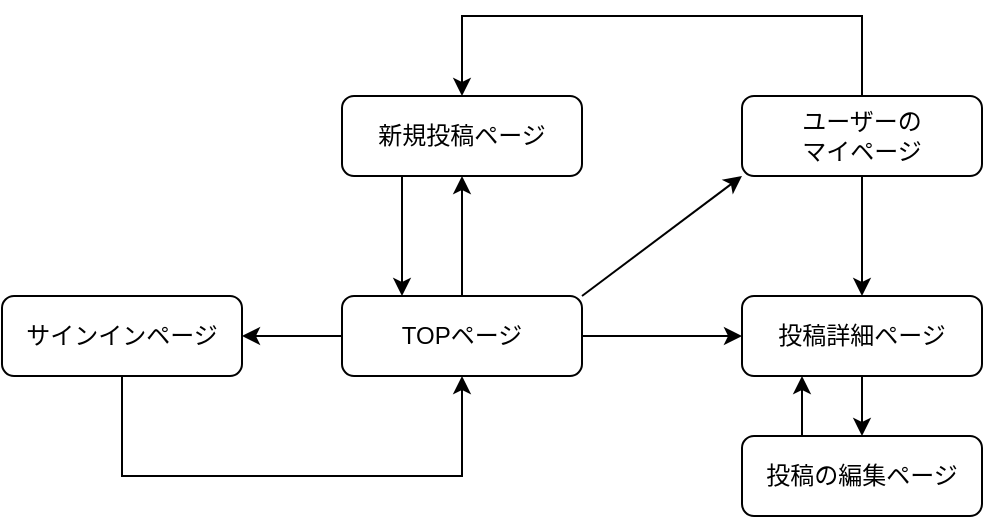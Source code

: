 <mxfile version="13.9.1" type="github"><diagram id="O86yYPd9in7EFKKt68wJ" name="Page-1"><mxGraphModel dx="528" dy="490" grid="1" gridSize="10" guides="1" tooltips="1" connect="1" arrows="1" fold="1" page="1" pageScale="1" pageWidth="827" pageHeight="1169" math="0" shadow="0"><root><mxCell id="0"/><mxCell id="1" parent="0"/><mxCell id="VhhajVRdx0y6rinKYNHM-5" value="" style="edgeStyle=orthogonalEdgeStyle;rounded=0;orthogonalLoop=1;jettySize=auto;html=1;entryX=1;entryY=0.5;entryDx=0;entryDy=0;" edge="1" parent="1" source="VhhajVRdx0y6rinKYNHM-1" target="VhhajVRdx0y6rinKYNHM-4"><mxGeometry relative="1" as="geometry"><mxPoint x="170" y="240" as="targetPoint"/></mxGeometry></mxCell><mxCell id="VhhajVRdx0y6rinKYNHM-11" value="" style="edgeStyle=orthogonalEdgeStyle;rounded=0;orthogonalLoop=1;jettySize=auto;html=1;" edge="1" parent="1" source="VhhajVRdx0y6rinKYNHM-1"><mxGeometry relative="1" as="geometry"><mxPoint x="270" y="160" as="targetPoint"/></mxGeometry></mxCell><mxCell id="VhhajVRdx0y6rinKYNHM-23" value="" style="edgeStyle=orthogonalEdgeStyle;rounded=0;orthogonalLoop=1;jettySize=auto;html=1;startSize=0;endSize=6;" edge="1" parent="1" source="VhhajVRdx0y6rinKYNHM-1" target="VhhajVRdx0y6rinKYNHM-22"><mxGeometry relative="1" as="geometry"/></mxCell><mxCell id="VhhajVRdx0y6rinKYNHM-1" value="&lt;font style=&quot;vertical-align: inherit&quot;&gt;&lt;font style=&quot;vertical-align: inherit&quot;&gt;TOPページ&lt;/font&gt;&lt;/font&gt;" style="rounded=1;whiteSpace=wrap;html=1;" vertex="1" parent="1"><mxGeometry x="210" y="220" width="120" height="40" as="geometry"/></mxCell><mxCell id="VhhajVRdx0y6rinKYNHM-9" style="edgeStyle=orthogonalEdgeStyle;rounded=0;orthogonalLoop=1;jettySize=auto;html=1;exitX=0.5;exitY=1;exitDx=0;exitDy=0;entryX=0.5;entryY=1;entryDx=0;entryDy=0;" edge="1" parent="1" source="VhhajVRdx0y6rinKYNHM-4" target="VhhajVRdx0y6rinKYNHM-1"><mxGeometry relative="1" as="geometry"><mxPoint x="280" y="210" as="targetPoint"/><Array as="points"><mxPoint x="100" y="310"/><mxPoint x="270" y="310"/></Array></mxGeometry></mxCell><mxCell id="VhhajVRdx0y6rinKYNHM-4" value="&lt;font style=&quot;vertical-align: inherit&quot;&gt;&lt;font style=&quot;vertical-align: inherit&quot;&gt;&lt;font style=&quot;vertical-align: inherit&quot;&gt;&lt;font style=&quot;vertical-align: inherit&quot;&gt;サインインページ&lt;/font&gt;&lt;/font&gt;&lt;/font&gt;&lt;/font&gt;" style="rounded=1;whiteSpace=wrap;html=1;" vertex="1" parent="1"><mxGeometry x="40" y="220" width="120" height="40" as="geometry"/></mxCell><mxCell id="VhhajVRdx0y6rinKYNHM-10" value="&lt;font style=&quot;vertical-align: inherit&quot;&gt;&lt;font style=&quot;vertical-align: inherit&quot;&gt;&lt;font style=&quot;vertical-align: inherit&quot;&gt;&lt;font style=&quot;vertical-align: inherit&quot;&gt;新規投稿ページ&lt;/font&gt;&lt;/font&gt;&lt;/font&gt;&lt;/font&gt;" style="rounded=1;whiteSpace=wrap;html=1;" vertex="1" parent="1"><mxGeometry x="210" y="120" width="120" height="40" as="geometry"/></mxCell><mxCell id="VhhajVRdx0y6rinKYNHM-16" value="" style="endArrow=classic;html=1;entryX=0.25;entryY=0;entryDx=0;entryDy=0;" edge="1" parent="1" target="VhhajVRdx0y6rinKYNHM-1"><mxGeometry width="50" height="50" relative="1" as="geometry"><mxPoint x="240" y="160" as="sourcePoint"/><mxPoint x="190" y="140" as="targetPoint"/></mxGeometry></mxCell><mxCell id="VhhajVRdx0y6rinKYNHM-21" style="edgeStyle=orthogonalEdgeStyle;rounded=0;orthogonalLoop=1;jettySize=auto;html=1;exitX=0.25;exitY=0;exitDx=0;exitDy=0;entryX=0.5;entryY=0;entryDx=0;entryDy=0;startSize=0;endSize=6;" edge="1" parent="1" source="VhhajVRdx0y6rinKYNHM-17" target="VhhajVRdx0y6rinKYNHM-10"><mxGeometry relative="1" as="geometry"><Array as="points"><mxPoint x="470" y="120"/><mxPoint x="470" y="80"/><mxPoint x="270" y="80"/></Array></mxGeometry></mxCell><mxCell id="VhhajVRdx0y6rinKYNHM-17" value="&lt;font style=&quot;vertical-align: inherit&quot;&gt;&lt;font style=&quot;vertical-align: inherit&quot;&gt;ユーザーの&lt;br&gt;マイページ&lt;/font&gt;&lt;/font&gt;" style="rounded=1;whiteSpace=wrap;html=1;" vertex="1" parent="1"><mxGeometry x="410" y="120" width="120" height="40" as="geometry"/></mxCell><mxCell id="VhhajVRdx0y6rinKYNHM-19" value="" style="endArrow=classic;html=1;exitX=1;exitY=0;exitDx=0;exitDy=0;entryX=0;entryY=1;entryDx=0;entryDy=0;" edge="1" parent="1" source="VhhajVRdx0y6rinKYNHM-1" target="VhhajVRdx0y6rinKYNHM-17"><mxGeometry width="50" height="50" relative="1" as="geometry"><mxPoint x="330" y="220" as="sourcePoint"/><mxPoint x="390" y="160" as="targetPoint"/></mxGeometry></mxCell><mxCell id="VhhajVRdx0y6rinKYNHM-25" value="" style="edgeStyle=orthogonalEdgeStyle;rounded=0;orthogonalLoop=1;jettySize=auto;html=1;startSize=0;endSize=6;" edge="1" parent="1" source="VhhajVRdx0y6rinKYNHM-22"><mxGeometry relative="1" as="geometry"><mxPoint x="470" y="290" as="targetPoint"/></mxGeometry></mxCell><mxCell id="VhhajVRdx0y6rinKYNHM-22" value="&lt;font style=&quot;vertical-align: inherit&quot;&gt;&lt;font style=&quot;vertical-align: inherit&quot;&gt;投稿詳細ページ&lt;br&gt;&lt;/font&gt;&lt;/font&gt;" style="rounded=1;whiteSpace=wrap;html=1;" vertex="1" parent="1"><mxGeometry x="410" y="220" width="120" height="40" as="geometry"/></mxCell><mxCell id="VhhajVRdx0y6rinKYNHM-24" value="&lt;font style=&quot;vertical-align: inherit&quot;&gt;&lt;font style=&quot;vertical-align: inherit&quot;&gt;投稿の編集ページ&lt;br&gt;&lt;/font&gt;&lt;/font&gt;" style="rounded=1;whiteSpace=wrap;html=1;" vertex="1" parent="1"><mxGeometry x="410" y="290" width="120" height="40" as="geometry"/></mxCell><mxCell id="VhhajVRdx0y6rinKYNHM-26" value="" style="endArrow=classic;html=1;exitX=0.25;exitY=0;exitDx=0;exitDy=0;entryX=0.25;entryY=1;entryDx=0;entryDy=0;" edge="1" parent="1" source="VhhajVRdx0y6rinKYNHM-24" target="VhhajVRdx0y6rinKYNHM-22"><mxGeometry width="50" height="50" relative="1" as="geometry"><mxPoint x="310" y="290" as="sourcePoint"/><mxPoint x="370" y="290" as="targetPoint"/></mxGeometry></mxCell><mxCell id="VhhajVRdx0y6rinKYNHM-28" value="" style="endArrow=classic;html=1;entryX=0.5;entryY=0;entryDx=0;entryDy=0;" edge="1" parent="1" target="VhhajVRdx0y6rinKYNHM-22"><mxGeometry width="50" height="50" relative="1" as="geometry"><mxPoint x="470" y="160" as="sourcePoint"/><mxPoint x="480" y="150" as="targetPoint"/></mxGeometry></mxCell></root></mxGraphModel></diagram></mxfile>